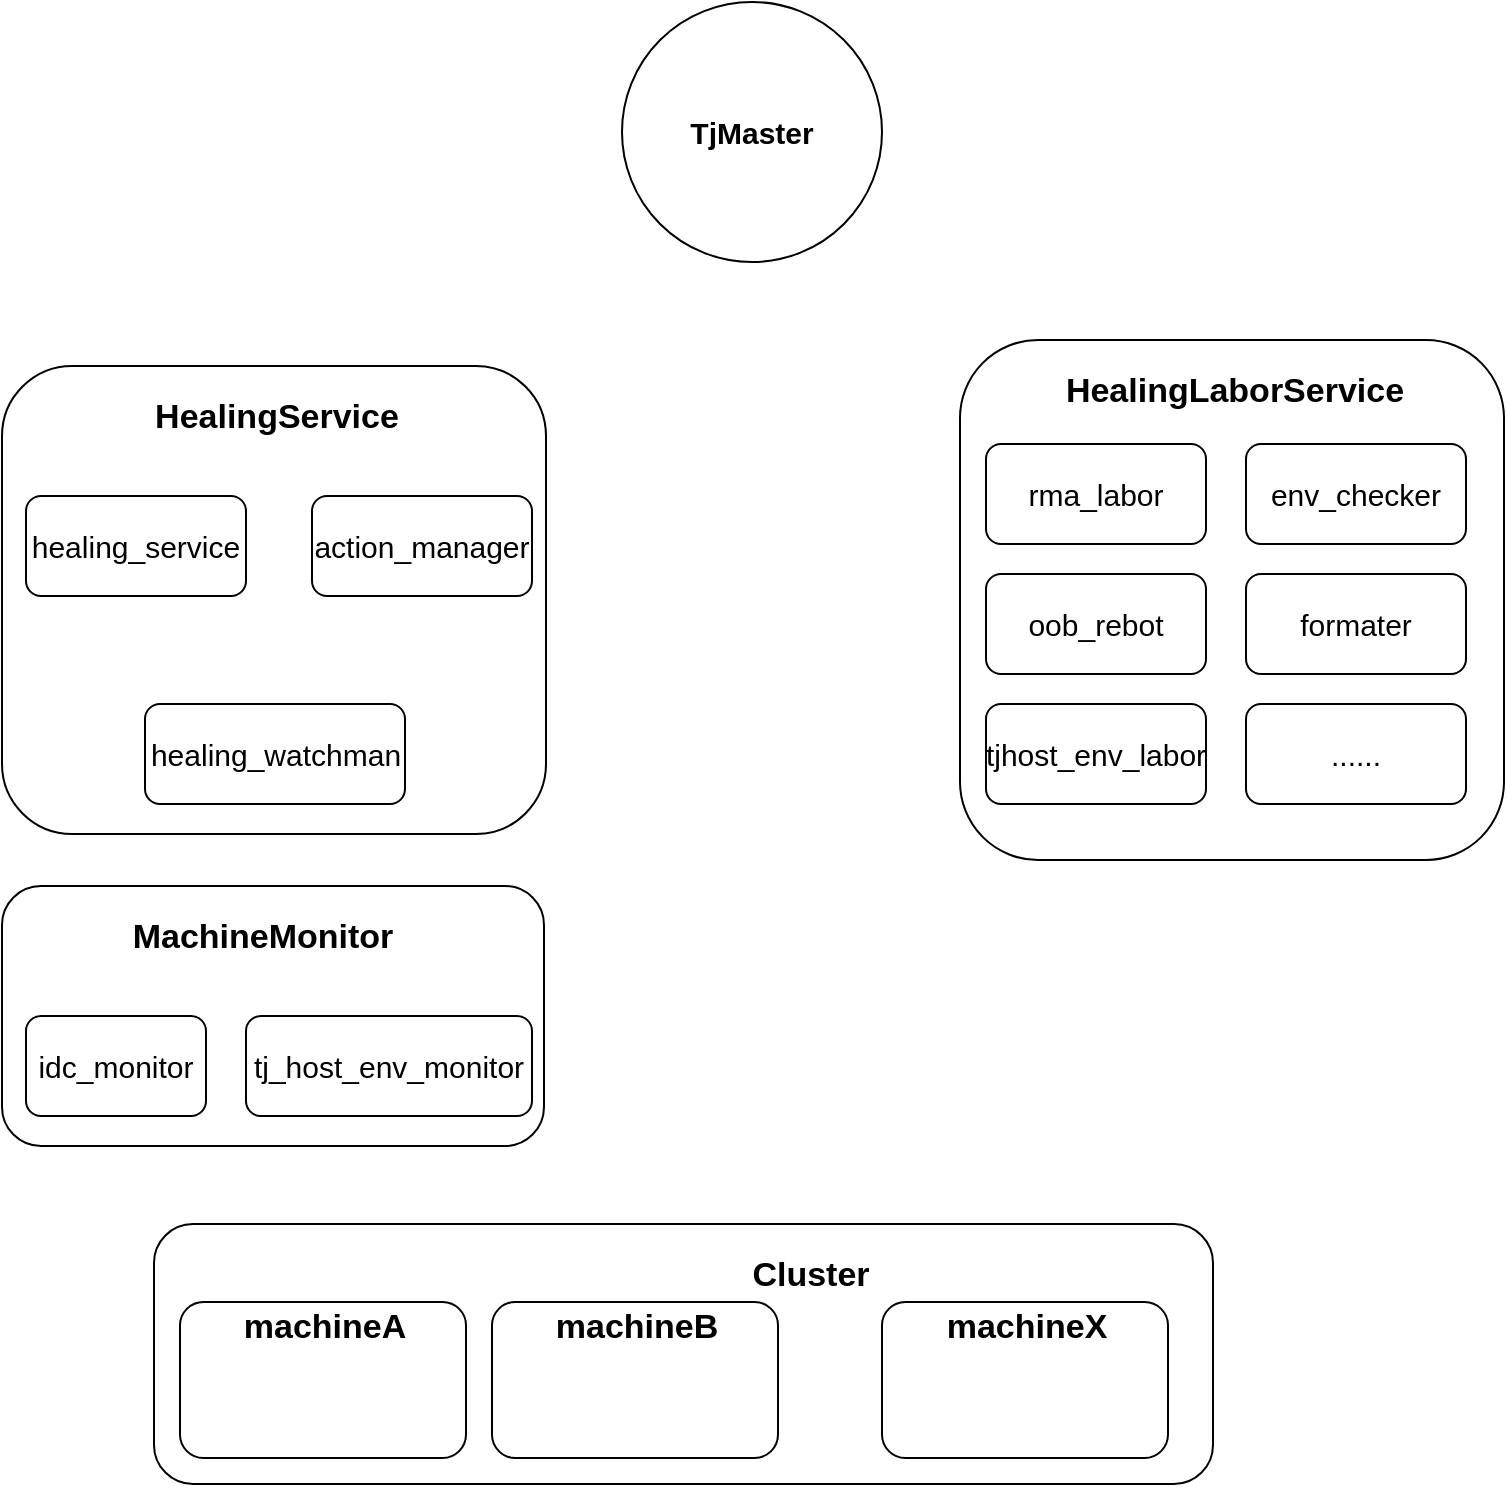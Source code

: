 <mxfile version="14.4.5" type="github">
  <diagram id="C5RBs43oDa-KdzZeNtuy" name="Page-1">
    <mxGraphModel dx="1298" dy="945" grid="1" gridSize="13" guides="1" tooltips="1" connect="1" arrows="1" fold="1" page="1" pageScale="1" pageWidth="827" pageHeight="1169" math="0" shadow="0">
      <root>
        <mxCell id="WIyWlLk6GJQsqaUBKTNV-0" />
        <mxCell id="WIyWlLk6GJQsqaUBKTNV-1" parent="WIyWlLk6GJQsqaUBKTNV-0" />
        <mxCell id="WIyWlLk6GJQsqaUBKTNV-3" value="" style="rounded=1;whiteSpace=wrap;html=1;fontSize=12;glass=0;strokeWidth=1;shadow=0;" parent="WIyWlLk6GJQsqaUBKTNV-1" vertex="1">
          <mxGeometry x="15" y="260" width="272" height="234" as="geometry" />
        </mxCell>
        <mxCell id="sO9mef_OLbLLb9RiKh2o-0" value="healing_service" style="rounded=1;whiteSpace=wrap;html=1;fontSize=15;" vertex="1" parent="WIyWlLk6GJQsqaUBKTNV-1">
          <mxGeometry x="27" y="325" width="110" height="50" as="geometry" />
        </mxCell>
        <mxCell id="sO9mef_OLbLLb9RiKh2o-1" value="action_manager" style="rounded=1;whiteSpace=wrap;html=1;fontSize=15;" vertex="1" parent="WIyWlLk6GJQsqaUBKTNV-1">
          <mxGeometry x="170" y="325" width="110" height="50" as="geometry" />
        </mxCell>
        <mxCell id="sO9mef_OLbLLb9RiKh2o-2" value="healing_watchman" style="rounded=1;whiteSpace=wrap;html=1;fontSize=15;" vertex="1" parent="WIyWlLk6GJQsqaUBKTNV-1">
          <mxGeometry x="86.5" y="429" width="130" height="50" as="geometry" />
        </mxCell>
        <mxCell id="sO9mef_OLbLLb9RiKh2o-3" value="HealingService" style="text;html=1;resizable=0;autosize=1;align=center;verticalAlign=middle;points=[];fillColor=none;strokeColor=none;rounded=0;fontSize=17;fontStyle=1" vertex="1" parent="WIyWlLk6GJQsqaUBKTNV-1">
          <mxGeometry x="80" y="273" width="143" height="26" as="geometry" />
        </mxCell>
        <mxCell id="sO9mef_OLbLLb9RiKh2o-4" value="" style="rounded=1;whiteSpace=wrap;html=1;fontSize=12;glass=0;strokeWidth=1;shadow=0;" vertex="1" parent="WIyWlLk6GJQsqaUBKTNV-1">
          <mxGeometry x="494" y="247" width="272" height="260" as="geometry" />
        </mxCell>
        <mxCell id="sO9mef_OLbLLb9RiKh2o-5" value="HealingLaborService" style="text;html=1;resizable=0;autosize=1;align=center;verticalAlign=middle;points=[];fillColor=none;strokeColor=none;rounded=0;fontSize=17;fontStyle=1" vertex="1" parent="WIyWlLk6GJQsqaUBKTNV-1">
          <mxGeometry x="533" y="260" width="195" height="26" as="geometry" />
        </mxCell>
        <mxCell id="sO9mef_OLbLLb9RiKh2o-6" value="rma_labor" style="rounded=1;whiteSpace=wrap;html=1;fontSize=15;" vertex="1" parent="WIyWlLk6GJQsqaUBKTNV-1">
          <mxGeometry x="507" y="299" width="110" height="50" as="geometry" />
        </mxCell>
        <mxCell id="sO9mef_OLbLLb9RiKh2o-7" value="" style="rounded=1;whiteSpace=wrap;html=1;fontSize=15;" vertex="1" parent="WIyWlLk6GJQsqaUBKTNV-1">
          <mxGeometry x="91" y="689" width="529.5" height="130" as="geometry" />
        </mxCell>
        <mxCell id="sO9mef_OLbLLb9RiKh2o-8" value="TjMaster" style="ellipse;whiteSpace=wrap;html=1;aspect=fixed;fontSize=15;fontStyle=1" vertex="1" parent="WIyWlLk6GJQsqaUBKTNV-1">
          <mxGeometry x="325" y="78" width="130" height="130" as="geometry" />
        </mxCell>
        <mxCell id="sO9mef_OLbLLb9RiKh2o-9" value="env_checker" style="rounded=1;whiteSpace=wrap;html=1;fontSize=15;" vertex="1" parent="WIyWlLk6GJQsqaUBKTNV-1">
          <mxGeometry x="637" y="299" width="110" height="50" as="geometry" />
        </mxCell>
        <mxCell id="sO9mef_OLbLLb9RiKh2o-10" value="oob_rebot" style="rounded=1;whiteSpace=wrap;html=1;fontSize=15;" vertex="1" parent="WIyWlLk6GJQsqaUBKTNV-1">
          <mxGeometry x="507" y="364" width="110" height="50" as="geometry" />
        </mxCell>
        <mxCell id="sO9mef_OLbLLb9RiKh2o-11" value="formater" style="rounded=1;whiteSpace=wrap;html=1;fontSize=15;" vertex="1" parent="WIyWlLk6GJQsqaUBKTNV-1">
          <mxGeometry x="637" y="364" width="110" height="50" as="geometry" />
        </mxCell>
        <mxCell id="sO9mef_OLbLLb9RiKh2o-13" value="......" style="rounded=1;whiteSpace=wrap;html=1;fontSize=15;" vertex="1" parent="WIyWlLk6GJQsqaUBKTNV-1">
          <mxGeometry x="637" y="429" width="110" height="50" as="geometry" />
        </mxCell>
        <mxCell id="sO9mef_OLbLLb9RiKh2o-14" value="tjhost_env_labor" style="rounded=1;whiteSpace=wrap;html=1;fontSize=15;" vertex="1" parent="WIyWlLk6GJQsqaUBKTNV-1">
          <mxGeometry x="507" y="429" width="110" height="50" as="geometry" />
        </mxCell>
        <mxCell id="sO9mef_OLbLLb9RiKh2o-15" value="" style="rounded=1;whiteSpace=wrap;html=1;fontSize=12;glass=0;strokeWidth=1;shadow=0;" vertex="1" parent="WIyWlLk6GJQsqaUBKTNV-1">
          <mxGeometry x="15" y="520" width="271" height="130" as="geometry" />
        </mxCell>
        <mxCell id="sO9mef_OLbLLb9RiKh2o-16" value="MachineMonitor" style="text;html=1;resizable=0;autosize=1;align=center;verticalAlign=middle;points=[];fillColor=none;strokeColor=none;rounded=0;fontSize=17;fontStyle=1" vertex="1" parent="WIyWlLk6GJQsqaUBKTNV-1">
          <mxGeometry x="67" y="533" width="156" height="26" as="geometry" />
        </mxCell>
        <mxCell id="sO9mef_OLbLLb9RiKh2o-17" value="idc_monitor" style="rounded=1;whiteSpace=wrap;html=1;fontSize=15;" vertex="1" parent="WIyWlLk6GJQsqaUBKTNV-1">
          <mxGeometry x="27" y="585" width="90" height="50" as="geometry" />
        </mxCell>
        <mxCell id="sO9mef_OLbLLb9RiKh2o-20" value="tj_host_env_monitor" style="rounded=1;whiteSpace=wrap;html=1;fontSize=15;" vertex="1" parent="WIyWlLk6GJQsqaUBKTNV-1">
          <mxGeometry x="137" y="585" width="143" height="50" as="geometry" />
        </mxCell>
        <mxCell id="sO9mef_OLbLLb9RiKh2o-21" value="" style="rounded=1;whiteSpace=wrap;html=1;fontSize=15;" vertex="1" parent="WIyWlLk6GJQsqaUBKTNV-1">
          <mxGeometry x="104" y="728" width="143" height="78" as="geometry" />
        </mxCell>
        <mxCell id="sO9mef_OLbLLb9RiKh2o-22" value="Cluster" style="text;html=1;resizable=0;autosize=1;align=center;verticalAlign=middle;points=[];fillColor=none;strokeColor=none;rounded=0;fontSize=17;fontStyle=1" vertex="1" parent="WIyWlLk6GJQsqaUBKTNV-1">
          <mxGeometry x="379.5" y="702" width="78" height="26" as="geometry" />
        </mxCell>
        <mxCell id="sO9mef_OLbLLb9RiKh2o-23" value="machineA" style="text;html=1;resizable=0;autosize=1;align=center;verticalAlign=middle;points=[];fillColor=none;strokeColor=none;rounded=0;fontSize=17;fontStyle=1" vertex="1" parent="WIyWlLk6GJQsqaUBKTNV-1">
          <mxGeometry x="123.5" y="728" width="104" height="26" as="geometry" />
        </mxCell>
        <mxCell id="sO9mef_OLbLLb9RiKh2o-24" value="" style="rounded=1;whiteSpace=wrap;html=1;fontSize=15;" vertex="1" parent="WIyWlLk6GJQsqaUBKTNV-1">
          <mxGeometry x="455" y="728" width="143" height="78" as="geometry" />
        </mxCell>
        <mxCell id="sO9mef_OLbLLb9RiKh2o-25" value="machineX" style="text;html=1;resizable=0;autosize=1;align=center;verticalAlign=middle;points=[];fillColor=none;strokeColor=none;rounded=0;fontSize=17;fontStyle=1" vertex="1" parent="WIyWlLk6GJQsqaUBKTNV-1">
          <mxGeometry x="474.5" y="728" width="104" height="26" as="geometry" />
        </mxCell>
        <mxCell id="sO9mef_OLbLLb9RiKh2o-26" value="" style="rounded=1;whiteSpace=wrap;html=1;fontSize=15;" vertex="1" parent="WIyWlLk6GJQsqaUBKTNV-1">
          <mxGeometry x="260" y="728" width="143" height="78" as="geometry" />
        </mxCell>
        <mxCell id="sO9mef_OLbLLb9RiKh2o-27" value="machineB" style="text;html=1;resizable=0;autosize=1;align=center;verticalAlign=middle;points=[];fillColor=none;strokeColor=none;rounded=0;fontSize=17;fontStyle=1" vertex="1" parent="WIyWlLk6GJQsqaUBKTNV-1">
          <mxGeometry x="279.5" y="728" width="104" height="26" as="geometry" />
        </mxCell>
      </root>
    </mxGraphModel>
  </diagram>
</mxfile>
